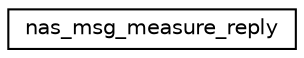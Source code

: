 digraph "Graphical Class Hierarchy"
{
 // LATEX_PDF_SIZE
  edge [fontname="Helvetica",fontsize="10",labelfontname="Helvetica",labelfontsize="10"];
  node [fontname="Helvetica",fontsize="10",shape=record];
  rankdir="LR";
  Node0 [label="nas_msg_measure_reply",height=0.2,width=0.4,color="black", fillcolor="white", style="filled",URL="$structnas__msg__measure__reply.html",tooltip=" "];
}
